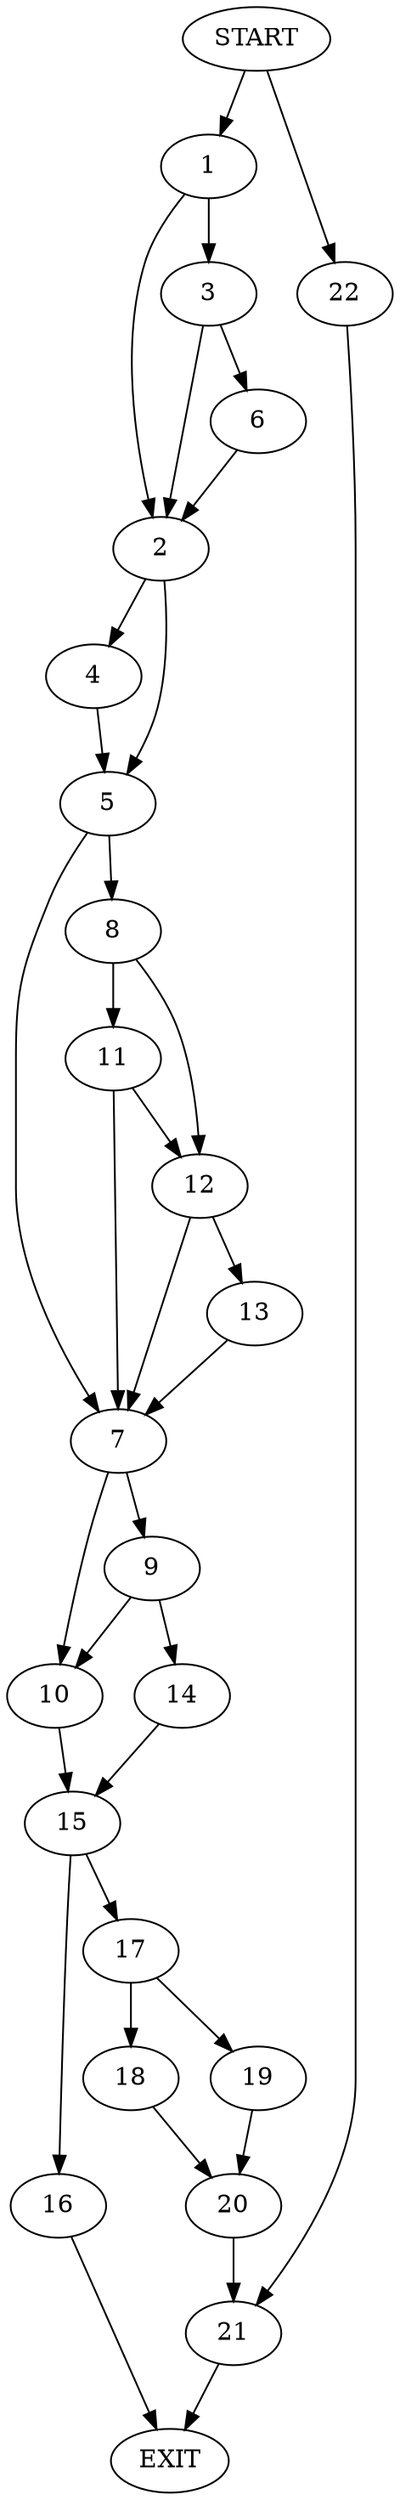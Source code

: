 digraph {
0 [label="START"]
23 [label="EXIT"]
0 -> 1
1 -> 2
1 -> 3
2 -> 4
2 -> 5
3 -> 2
3 -> 6
6 -> 2
4 -> 5
5 -> 7
5 -> 8
7 -> 9
7 -> 10
8 -> 11
8 -> 12
11 -> 7
11 -> 12
12 -> 7
12 -> 13
13 -> 7
9 -> 14
9 -> 10
10 -> 15
14 -> 15
15 -> 16
15 -> 17
17 -> 18
17 -> 19
16 -> 23
19 -> 20
18 -> 20
20 -> 21
21 -> 23
0 -> 22
22 -> 21
}
